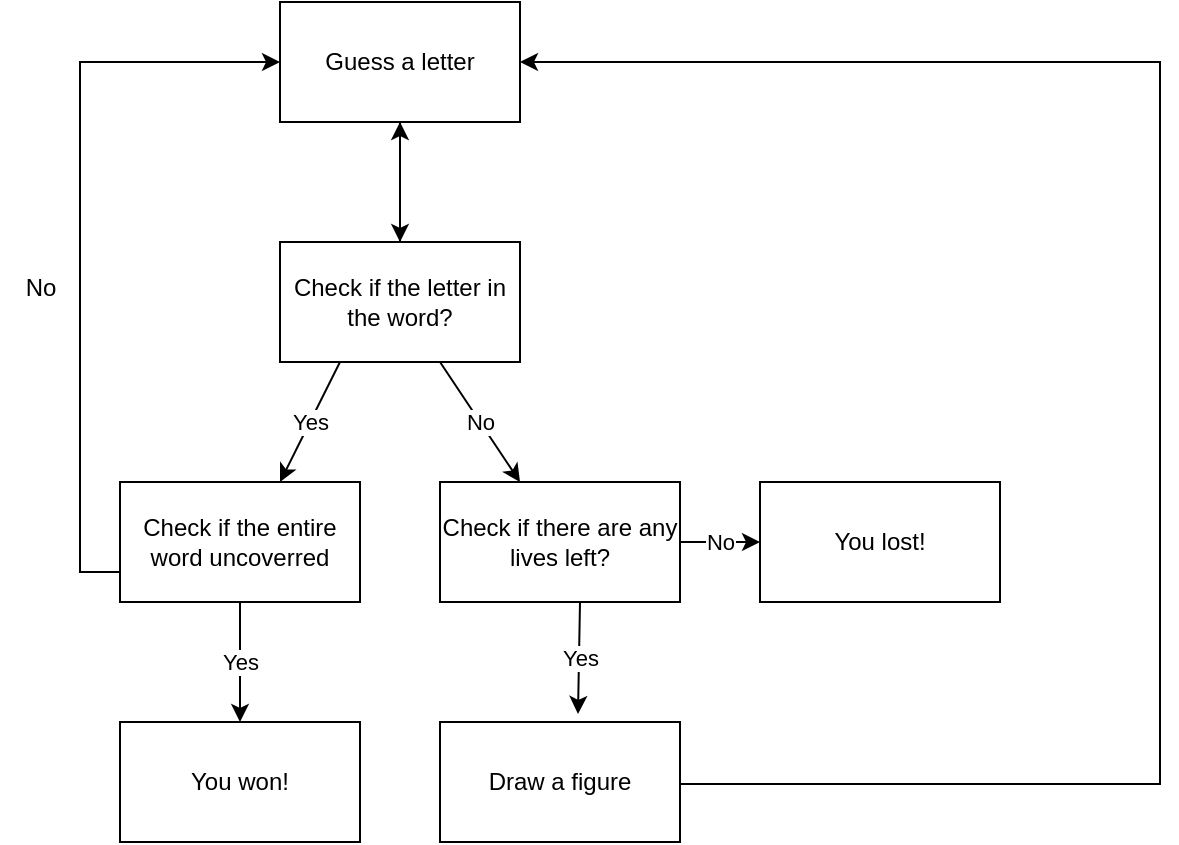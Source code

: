 <mxfile version="22.1.11" type="github">
  <diagram name="Page-1" id="UwA9kkwzvts-CEnSy01a">
    <mxGraphModel dx="792" dy="744" grid="1" gridSize="10" guides="1" tooltips="1" connect="1" arrows="1" fold="1" page="1" pageScale="1" pageWidth="850" pageHeight="1100" math="0" shadow="0">
      <root>
        <mxCell id="0" />
        <mxCell id="1" parent="0" />
        <mxCell id="Swpq0V5sXKugDDHcBO7T-1" value="Guess a letter" style="rounded=0;whiteSpace=wrap;html=1;" parent="1" vertex="1">
          <mxGeometry x="240" y="210" width="120" height="60" as="geometry" />
        </mxCell>
        <mxCell id="Swpq0V5sXKugDDHcBO7T-4" value="" style="endArrow=classic;html=1;rounded=0;exitX=0.5;exitY=1;exitDx=0;exitDy=0;" parent="1" source="Swpq0V5sXKugDDHcBO7T-1" edge="1">
          <mxGeometry relative="1" as="geometry">
            <mxPoint x="360" y="380" as="sourcePoint" />
            <mxPoint x="300" y="330" as="targetPoint" />
          </mxGeometry>
        </mxCell>
        <mxCell id="Swpq0V5sXKugDDHcBO7T-8" value="" style="edgeStyle=orthogonalEdgeStyle;rounded=0;orthogonalLoop=1;jettySize=auto;html=1;" parent="1" source="Swpq0V5sXKugDDHcBO7T-6" target="Swpq0V5sXKugDDHcBO7T-1" edge="1">
          <mxGeometry relative="1" as="geometry" />
        </mxCell>
        <mxCell id="Swpq0V5sXKugDDHcBO7T-6" value="Check if the letter in the word?" style="rounded=0;whiteSpace=wrap;html=1;" parent="1" vertex="1">
          <mxGeometry x="240" y="330" width="120" height="60" as="geometry" />
        </mxCell>
        <mxCell id="Swpq0V5sXKugDDHcBO7T-10" value="" style="endArrow=classic;html=1;rounded=0;exitX=0.25;exitY=1;exitDx=0;exitDy=0;" parent="1" source="Swpq0V5sXKugDDHcBO7T-6" edge="1">
          <mxGeometry relative="1" as="geometry">
            <mxPoint x="250" y="460" as="sourcePoint" />
            <mxPoint x="240" y="450" as="targetPoint" />
          </mxGeometry>
        </mxCell>
        <mxCell id="Swpq0V5sXKugDDHcBO7T-11" value="Yes&lt;br&gt;" style="edgeLabel;resizable=0;html=1;align=center;verticalAlign=middle;" parent="Swpq0V5sXKugDDHcBO7T-10" connectable="0" vertex="1">
          <mxGeometry relative="1" as="geometry" />
        </mxCell>
        <mxCell id="Swpq0V5sXKugDDHcBO7T-14" value="" style="endArrow=classic;html=1;rounded=0;exitX=0.25;exitY=1;exitDx=0;exitDy=0;" parent="1" edge="1">
          <mxGeometry relative="1" as="geometry">
            <mxPoint x="320" y="390" as="sourcePoint" />
            <mxPoint x="360" y="450" as="targetPoint" />
          </mxGeometry>
        </mxCell>
        <mxCell id="Swpq0V5sXKugDDHcBO7T-15" value="No&lt;br&gt;" style="edgeLabel;resizable=0;html=1;align=center;verticalAlign=middle;" parent="Swpq0V5sXKugDDHcBO7T-14" connectable="0" vertex="1">
          <mxGeometry relative="1" as="geometry" />
        </mxCell>
        <mxCell id="pGj__D-RnTbgJRV-CKXR-7" style="edgeStyle=orthogonalEdgeStyle;rounded=0;orthogonalLoop=1;jettySize=auto;html=1;exitX=0;exitY=0.75;exitDx=0;exitDy=0;entryX=0;entryY=0.5;entryDx=0;entryDy=0;" edge="1" parent="1" source="pGj__D-RnTbgJRV-CKXR-1" target="Swpq0V5sXKugDDHcBO7T-1">
          <mxGeometry relative="1" as="geometry" />
        </mxCell>
        <mxCell id="pGj__D-RnTbgJRV-CKXR-1" value="Check if the entire word uncoverred" style="rounded=0;whiteSpace=wrap;html=1;" vertex="1" parent="1">
          <mxGeometry x="160" y="450" width="120" height="60" as="geometry" />
        </mxCell>
        <mxCell id="pGj__D-RnTbgJRV-CKXR-2" value="" style="endArrow=classic;html=1;rounded=0;exitX=0.25;exitY=1;exitDx=0;exitDy=0;" edge="1" parent="1">
          <mxGeometry relative="1" as="geometry">
            <mxPoint x="220" y="510" as="sourcePoint" />
            <mxPoint x="220" y="570" as="targetPoint" />
          </mxGeometry>
        </mxCell>
        <mxCell id="pGj__D-RnTbgJRV-CKXR-3" value="Yes&lt;br&gt;" style="edgeLabel;resizable=0;html=1;align=center;verticalAlign=middle;" connectable="0" vertex="1" parent="pGj__D-RnTbgJRV-CKXR-2">
          <mxGeometry relative="1" as="geometry" />
        </mxCell>
        <mxCell id="pGj__D-RnTbgJRV-CKXR-4" value="You won!" style="rounded=0;whiteSpace=wrap;html=1;" vertex="1" parent="1">
          <mxGeometry x="160" y="570" width="120" height="60" as="geometry" />
        </mxCell>
        <mxCell id="pGj__D-RnTbgJRV-CKXR-8" value="No" style="text;html=1;align=center;verticalAlign=middle;resizable=0;points=[];autosize=1;strokeColor=none;fillColor=none;" vertex="1" parent="1">
          <mxGeometry x="100" y="338" width="40" height="30" as="geometry" />
        </mxCell>
        <mxCell id="pGj__D-RnTbgJRV-CKXR-11" value="Check if there are any lives left?" style="rounded=0;whiteSpace=wrap;html=1;" vertex="1" parent="1">
          <mxGeometry x="320" y="450" width="120" height="60" as="geometry" />
        </mxCell>
        <mxCell id="pGj__D-RnTbgJRV-CKXR-12" value="" style="endArrow=classic;html=1;rounded=0;exitX=0.25;exitY=1;exitDx=0;exitDy=0;entryX=0.575;entryY=-0.067;entryDx=0;entryDy=0;entryPerimeter=0;" edge="1" parent="1" target="pGj__D-RnTbgJRV-CKXR-14">
          <mxGeometry relative="1" as="geometry">
            <mxPoint x="390" y="510" as="sourcePoint" />
            <mxPoint x="390" y="560" as="targetPoint" />
          </mxGeometry>
        </mxCell>
        <mxCell id="pGj__D-RnTbgJRV-CKXR-13" value="Yes&lt;br&gt;" style="edgeLabel;resizable=0;html=1;align=center;verticalAlign=middle;" connectable="0" vertex="1" parent="pGj__D-RnTbgJRV-CKXR-12">
          <mxGeometry relative="1" as="geometry" />
        </mxCell>
        <mxCell id="pGj__D-RnTbgJRV-CKXR-15" style="edgeStyle=orthogonalEdgeStyle;rounded=0;orthogonalLoop=1;jettySize=auto;html=1;entryX=1;entryY=0.5;entryDx=0;entryDy=0;" edge="1" parent="1" target="Swpq0V5sXKugDDHcBO7T-1">
          <mxGeometry relative="1" as="geometry">
            <mxPoint x="670" y="250" as="targetPoint" />
            <mxPoint x="430" y="600" as="sourcePoint" />
            <Array as="points">
              <mxPoint x="430" y="601" />
              <mxPoint x="680" y="601" />
              <mxPoint x="680" y="240" />
            </Array>
          </mxGeometry>
        </mxCell>
        <mxCell id="pGj__D-RnTbgJRV-CKXR-14" value="Draw a figure&lt;br&gt;" style="rounded=0;whiteSpace=wrap;html=1;" vertex="1" parent="1">
          <mxGeometry x="320" y="570" width="120" height="60" as="geometry" />
        </mxCell>
        <mxCell id="pGj__D-RnTbgJRV-CKXR-16" value="You lost!" style="rounded=0;whiteSpace=wrap;html=1;" vertex="1" parent="1">
          <mxGeometry x="480" y="450" width="120" height="60" as="geometry" />
        </mxCell>
        <mxCell id="pGj__D-RnTbgJRV-CKXR-17" value="" style="endArrow=classic;html=1;rounded=0;exitX=0.25;exitY=1;exitDx=0;exitDy=0;entryX=0;entryY=0.5;entryDx=0;entryDy=0;" edge="1" parent="1" target="pGj__D-RnTbgJRV-CKXR-16">
          <mxGeometry relative="1" as="geometry">
            <mxPoint x="440" y="480" as="sourcePoint" />
            <mxPoint x="480" y="540" as="targetPoint" />
          </mxGeometry>
        </mxCell>
        <mxCell id="pGj__D-RnTbgJRV-CKXR-18" value="No&lt;br&gt;" style="edgeLabel;resizable=0;html=1;align=center;verticalAlign=middle;" connectable="0" vertex="1" parent="pGj__D-RnTbgJRV-CKXR-17">
          <mxGeometry relative="1" as="geometry" />
        </mxCell>
      </root>
    </mxGraphModel>
  </diagram>
</mxfile>
